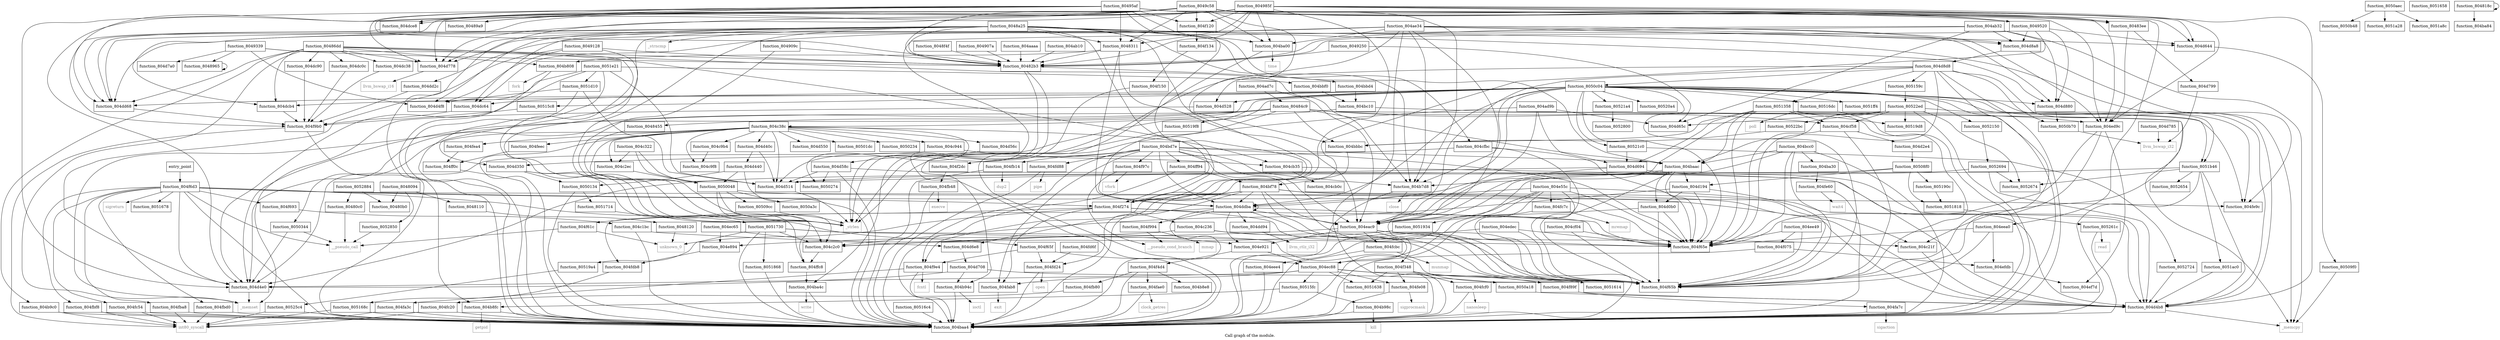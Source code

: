 digraph "Call graph of the module." {
  label="Call graph of the module.";
  node [shape=record];

  Node_function_80484c9 [label="{function_80484c9}"];
  Node_function_804907a [label="{function_804907a}"];
  Node_function_8048455 [label="{function_8048455}"];
  Node_function_8048f4f [label="{function_8048f4f}"];
  Node_function_80489a9 [label="{function_80489a9}"];
  Node_function_80483ee [label="{function_80483ee}"];
  Node_function_80486dd [label="{function_80486dd}"];
  Node_function_80482b3 [label="{function_80482b3}"];
  Node_function_8048311 [label="{function_8048311}"];
  Node_function_804909c [label="{function_804909c}"];
  Node_function_8048965 [label="{function_8048965}"];
  Node_function_8049250 [label="{function_8049250}"];
  Node_function_8049339 [label="{function_8049339}"];
  Node_function_8049520 [label="{function_8049520}"];
  Node_function_80495af [label="{function_80495af}"];
  Node_function_804985f [label="{function_804985f}"];
  Node_function_804ae34 [label="{function_804ae34}"];
  Node_function_8049c58 [label="{function_8049c58}"];
  Node_function_804aaaa [label="{function_804aaaa}"];
  Node_function_804ab10 [label="{function_804ab10}"];
  Node_function_804ab32 [label="{function_804ab32}"];
  Node_function_804ad7c [label="{function_804ad7c}"];
  Node_function_804ad9b [label="{function_804ad9b}"];
  Node_function_804b7d8 [label="{function_804b7d8}"];
  Node_function_804b808 [label="{function_804b808}"];
  Node_function_804b8e8 [label="{function_804b8e8}"];
  Node_llvm_ctlz_i32 [color="gray50", fontcolor="gray50", label="{llvm_ctlz_i32}"];
  Node_llvm_bswap_i32 [color="gray50", fontcolor="gray50", label="{llvm_bswap_i32}"];
  Node__strlen [color="gray50", fontcolor="gray50", label="{_strlen}"];
  Node__memset [color="gray50", fontcolor="gray50", label="{_memset}"];
  Node__memcpy [color="gray50", fontcolor="gray50", label="{_memcpy}"];
  Node__strncmp [color="gray50", fontcolor="gray50", label="{_strncmp}"];
  Node_llvm_bswap_i16 [color="gray50", fontcolor="gray50", label="{llvm_bswap_i16}"];
  Node_unknown_0 [color="gray50", fontcolor="gray50", label="{unknown_0}"];
  Node_close [color="gray50", fontcolor="gray50", label="{close}"];
  Node_fork [color="gray50", fontcolor="gray50", label="{fork}"];
  Node_getpid [color="gray50", fontcolor="gray50", label="{getpid}"];
  Node_ioctl [color="gray50", fontcolor="gray50", label="{ioctl}"];
  Node_kill [color="gray50", fontcolor="gray50", label="{kill}"];
  Node_int80_syscall [color="gray50", fontcolor="gray50", label="{int80_syscall}"];
  Node_time [color="gray50", fontcolor="gray50", label="{time}"];
  Node_write [color="gray50", fontcolor="gray50", label="{write}"];
  Node_sigreturn [color="gray50", fontcolor="gray50", label="{sigreturn}"];
  Node_vfork [color="gray50", fontcolor="gray50", label="{vfork}"];
  Node_mmap [color="gray50", fontcolor="gray50", label="{mmap}"];
  Node_fcntl [color="gray50", fontcolor="gray50", label="{fcntl}"];
  Node_sigaction [color="gray50", fontcolor="gray50", label="{sigaction}"];
  Node_exit [color="gray50", fontcolor="gray50", label="{exit}"];
  Node_clock_getres [color="gray50", fontcolor="gray50", label="{clock_getres}"];
  Node_dup2 [color="gray50", fontcolor="gray50", label="{dup2}"];
  Node_execve [color="gray50", fontcolor="gray50", label="{execve}"];
  Node_mremap [color="gray50", fontcolor="gray50", label="{mremap}"];
  Node_munmap [color="gray50", fontcolor="gray50", label="{munmap}"];
  Node_nanosleep [color="gray50", fontcolor="gray50", label="{nanosleep}"];
  Node_open [color="gray50", fontcolor="gray50", label="{open}"];
  Node_pipe [color="gray50", fontcolor="gray50", label="{pipe}"];
  Node_sigprocmask [color="gray50", fontcolor="gray50", label="{sigprocmask}"];
  Node_wait4 [color="gray50", fontcolor="gray50", label="{wait4}"];
  Node_poll [color="gray50", fontcolor="gray50", label="{poll}"];
  Node_read [color="gray50", fontcolor="gray50", label="{read}"];
  Node_function_8049128 [label="{function_8049128}"];
  Node_function_804e894 [label="{function_804e894}"];
  Node_function_804e921 [label="{function_804e921}"];
  Node_function_804eac9 [label="{function_804eac9}"];
  Node_function_804ec65 [label="{function_804ec65}"];
  Node_function_804ec88 [label="{function_804ec88}"];
  Node_function_804ed9c [label="{function_804ed9c}"];
  Node_function_804edec [label="{function_804edec}"];
  Node_function_804ee49 [label="{function_804ee49}"];
  Node_function_804eea0 [label="{function_804eea0}"];
  Node_function_804eee4 [label="{function_804eee4}"];
  Node_function_804ef7d [label="{function_804ef7d}"];
  Node_function_804efdb [label="{function_804efdb}"];
  Node_function_804f075 [label="{function_804f075}"];
  Node_function_804f120 [label="{function_804f120}"];
  Node_function_804f134 [label="{function_804f134}"];
  Node_function_804f150 [label="{function_804f150}"];
  Node_function_804f274 [label="{function_804f274}"];
  Node_function_804f2dc [label="{function_804f2dc}"];
  Node_function_804f348 [label="{function_804f348}"];
  Node_function_804f4d4 [label="{function_804f4d4}"];
  Node_function_804f61c [label="{function_804f61c}"];
  Node_function_804f65b [label="{function_804f65b}"];
  Node_function_804f65e [label="{function_804f65e}"];
  Node_function_804f6d3 [label="{function_804f6d3}"];
  Node_function_804f89f [label="{function_804f89f}"];
  Node_function_804f97c [label="{function_804f97c}"];
  Node_function_804f994 [label="{function_804f994}"];
  Node_function_804f9b0 [label="{function_804f9b0}"];
  Node_function_804f9e4 [label="{function_804f9e4}"];
  Node_function_804fa3c [label="{function_804fa3c}"];
  Node_function_804fa7c [label="{function_804fa7c}"];
  Node_function_804fab8 [label="{function_804fab8}"];
  Node_function_804fae0 [label="{function_804fae0}"];
  Node_function_804fb14 [label="{function_804fb14}"];
  Node_function_804fb48 [label="{function_804fb48}"];
  Node_function_804fb80 [label="{function_804fb80}"];
  Node_function_804fba8 [label="{function_804fba8}"];
  Node_function_804fbd0 [label="{function_804fbd0}"];
  Node_function_804fbf8 [label="{function_804fbf8}"];
  Node_function_804fc20 [label="{function_804fc20}"];
  Node_function_804fc54 [label="{function_804fc54}"];
  Node_function_804fc7c [label="{function_804fc7c}"];
  Node_function_804fcbc [label="{function_804fcbc}"];
  Node_function_804fcf0 [label="{function_804fcf0}"];
  Node_function_804fd24 [label="{function_804fd24}"];
  Node_function_804fd6f [label="{function_804fd6f}"];
  Node_function_804fd88 [label="{function_804fd88}"];
  Node_function_804fdb8 [label="{function_804fdb8}"];
  Node_function_804fe08 [label="{function_804fe08}"];
  Node_function_804fe60 [label="{function_804fe60}"];
  Node_function_804fe9c [label="{function_804fe9c}"];
  Node_function_804fea4 [label="{function_804fea4}"];
  Node_function_804feec [label="{function_804feec}"];
  Node_function_804ff0c [label="{function_804ff0c}"];
  Node_function_804ff94 [label="{function_804ff94}"];
  Node_function_804ffc8 [label="{function_804ffc8}"];
  Node_function_8050048 [label="{function_8050048}"];
  Node_function_8050134 [label="{function_8050134}"];
  Node_function_80501dc [label="{function_80501dc}"];
  Node_function_8050234 [label="{function_8050234}"];
  Node_function_8050274 [label="{function_8050274}"];
  Node_function_8050344 [label="{function_8050344}"];
  Node_function_80508f0 [label="{function_80508f0}"];
  Node_function_80509cc [label="{function_80509cc}"];
  Node_function_80509f0 [label="{function_80509f0}"];
  Node_function_8050a18 [label="{function_8050a18}"];
  Node_function_8050a3c [label="{function_8050a3c}"];
  Node_function_8050aec [label="{function_8050aec}"];
  Node_function_8050b48 [label="{function_8050b48}"];
  Node_function_8050b70 [label="{function_8050b70}"];
  Node_function_8050c04 [label="{function_8050c04}"];
  Node_function_8051358 [label="{function_8051358}"];
  Node_function_805159c [label="{function_805159c}"];
  Node_function_80515c8 [label="{function_80515c8}"];
  Node_function_80515fc [label="{function_80515fc}"];
  Node_function_8051614 [label="{function_8051614}"];
  Node_function_8051638 [label="{function_8051638}"];
  Node_function_8051658 [label="{function_8051658}"];
  Node_function_8051678 [label="{function_8051678}"];
  Node_function_805168c [label="{function_805168c}"];
  Node_function_80516c4 [label="{function_80516c4}"];
  Node_function_80516dc [label="{function_80516dc}"];
  Node_function_8051714 [label="{function_8051714}"];
  Node_function_8051730 [label="{function_8051730}"];
  Node_function_8051818 [label="{function_8051818}"];
  Node_function_8051868 [label="{function_8051868}"];
  Node_function_805190c [label="{function_805190c}"];
  Node_function_8051934 [label="{function_8051934}"];
  Node_function_80519a4 [label="{function_80519a4}"];
  Node_function_80519d8 [label="{function_80519d8}"];
  Node_function_80519f8 [label="{function_80519f8}"];
  Node_function_8051a28 [label="{function_8051a28}"];
  Node_function_8051a8c [label="{function_8051a8c}"];
  Node_function_8051ac0 [label="{function_8051ac0}"];
  Node_function_8051b46 [label="{function_8051b46}"];
  Node_function_8051d10 [label="{function_8051d10}"];
  Node_function_8051e21 [label="{function_8051e21}"];
  Node_function_8051ff4 [label="{function_8051ff4}"];
  Node_function_80520a4 [label="{function_80520a4}"];
  Node_function_8052150 [label="{function_8052150}"];
  Node_function_80521a4 [label="{function_80521a4}"];
  Node_function_80521c0 [label="{function_80521c0}"];
  Node_function_80522bc [label="{function_80522bc}"];
  Node_function_80522ed [label="{function_80522ed}"];
  Node_function_80525c4 [label="{function_80525c4}"];
  Node_function_805261c [label="{function_805261c}"];
  Node_function_8052654 [label="{function_8052654}"];
  Node_function_8052674 [label="{function_8052674}"];
  Node_function_8052694 [label="{function_8052694}"];
  Node_function_8052724 [label="{function_8052724}"];
  Node_function_8052800 [label="{function_8052800}"];
  Node_function_8052850 [label="{function_8052850}"];
  Node_function_8052884 [label="{function_8052884}"];
  Node_function_804b8fc [label="{function_804b8fc}"];
  Node_function_804b94c [label="{function_804b94c}"];
  Node_function_804b98c [label="{function_804b98c}"];
  Node_function_804b9c0 [label="{function_804b9c0}"];
  Node_function_804ba00 [label="{function_804ba00}"];
  Node_function_804ba30 [label="{function_804ba30}"];
  Node_function_804ba4c [label="{function_804ba4c}"];
  Node_function_804ba84 [label="{function_804ba84}"];
  Node_function_804baa4 [label="{function_804baa4}"];
  Node_function_804baac [label="{function_804baac}"];
  Node_function_804bbbc [label="{function_804bbbc}"];
  Node_function_804bbd4 [label="{function_804bbd4}"];
  Node_function_804bbf0 [label="{function_804bbf0}"];
  Node_function_804bc10 [label="{function_804bc10}"];
  Node_function_804bcc0 [label="{function_804bcc0}"];
  Node_function_804bd7e [label="{function_804bd7e}"];
  Node_function_804bf78 [label="{function_804bf78}"];
  Node_function_804c1bc [label="{function_804c1bc}"];
  Node_function_804c21f [label="{function_804c21f}"];
  Node_function_804c236 [label="{function_804c236}"];
  Node_function_804c2c0 [label="{function_804c2c0}"];
  Node_function_804c2ec [label="{function_804c2ec}"];
  Node_function_804c322 [label="{function_804c322}"];
  Node_function_804c38c [label="{function_804c38c}"];
  Node_function_804c944 [label="{function_804c944}"];
  Node_function_804c9b4 [label="{function_804c9b4}"];
  Node_function_804c9f8 [label="{function_804c9f8}"];
  Node_function_804cb0c [label="{function_804cb0c}"];
  Node_function_804f65f [label="{function_804f65f}"];
  Node_function_804f693 [label="{function_804f693}"];
  Node_function_804cb35 [label="{function_804cb35}"];
  Node_function_804cf04 [label="{function_804cf04}"];
  Node_function_804cf58 [label="{function_804cf58}"];
  Node_function_804cfbc [label="{function_804cfbc}"];
  Node_function_804d0b0 [label="{function_804d0b0}"];
  Node_function_804d194 [label="{function_804d194}"];
  Node_function_804d2e4 [label="{function_804d2e4}"];
  Node_function_804d350 [label="{function_804d350}"];
  Node_function_804d40c [label="{function_804d40c}"];
  Node_function_804d440 [label="{function_804d440}"];
  Node_function_804d4b8 [label="{function_804d4b8}"];
  Node_function_804d4e0 [label="{function_804d4e0}"];
  Node_function_804d4f8 [label="{function_804d4f8}"];
  Node_function_804d514 [label="{function_804d514}"];
  Node_function_804d528 [label="{function_804d528}"];
  Node_function_804d550 [label="{function_804d550}"];
  Node_function_804d56c [label="{function_804d56c}"];
  Node_function_804d58c [label="{function_804d58c}"];
  Node_function_804d644 [label="{function_804d644}"];
  Node_function_804d65c [label="{function_804d65c}"];
  Node_function_804d694 [label="{function_804d694}"];
  Node_function_804d6e8 [label="{function_804d6e8}"];
  Node_function_804d708 [label="{function_804d708}"];
  Node_function_804d778 [label="{function_804d778}"];
  Node_function_804d785 [label="{function_804d785}"];
  Node_function_804d799 [label="{function_804d799}"];
  Node_function_804d7a0 [label="{function_804d7a0}"];
  Node_function_804d880 [label="{function_804d880}"];
  Node_function_804d8a8 [label="{function_804d8a8}"];
  Node_function_804d8d8 [label="{function_804d8d8}"];
  Node_function_804dc0c [label="{function_804dc0c}"];
  Node_function_804dc38 [label="{function_804dc38}"];
  Node_function_804dc64 [label="{function_804dc64}"];
  Node_function_804dc90 [label="{function_804dc90}"];
  Node_function_804dcb4 [label="{function_804dcb4}"];
  Node_function_804dce8 [label="{function_804dce8}"];
  Node_function_804dd2c [label="{function_804dd2c}"];
  Node_function_804dd68 [label="{function_804dd68}"];
  Node_function_804dd94 [label="{function_804dd94}"];
  Node_function_804ddba [label="{function_804ddba}"];
  Node_function_804e55c [label="{function_804e55c}"];
  Node_function_8048a25 [label="{function_8048a25}"];
  Node___pseudo_call [color="gray50", fontcolor="gray50", label="{__pseudo_call}"];
  Node___pseudo_cond_branch [color="gray50", fontcolor="gray50", label="{__pseudo_cond_branch}"];
  Node_function_8048094 [label="{function_8048094}"];
  Node_function_80480b0 [label="{function_80480b0}"];
  Node_function_80480c0 [label="{function_80480c0}"];
  Node_function_8048110 [label="{function_8048110}"];
  Node_function_8048120 [label="{function_8048120}"];
  Node_entry_point [label="{entry_point}"];
  Node_function_804818c [label="{function_804818c}"];
  Node_function_80484c9 -> Node_function_8048455;
  Node_function_80484c9 -> Node__memset;
  Node_function_80484c9 -> Node__memcpy;
  Node_function_80484c9 -> Node_function_804ed9c;
  Node_function_80484c9 -> Node_function_804baac;
  Node_function_80484c9 -> Node_function_804bbbc;
  Node_function_80484c9 -> Node_function_804cf58;
  Node_function_80484c9 -> Node_function_804d4e0;
  Node_function_80484c9 -> Node_function_804ddba;
  Node_function_804907a -> Node_function_80482b3;
  Node_function_8048455 -> Node__strlen;
  Node_function_8048f4f -> Node_function_80482b3;
  Node_function_80483ee -> Node_function_804ed9c;
  Node_function_80483ee -> Node_function_804d799;
  Node_function_80486dd -> Node_function_80482b3;
  Node_function_80486dd -> Node_function_804b7d8;
  Node_function_80486dd -> Node_function_804b808;
  Node_function_80486dd -> Node__memset;
  Node_function_80486dd -> Node_function_804f274;
  Node_function_80486dd -> Node_function_804b9c0;
  Node_function_80486dd -> Node_function_804d778;
  Node_function_80486dd -> Node_function_804dc0c;
  Node_function_80486dd -> Node_function_804dc38;
  Node_function_80486dd -> Node_function_804dc90;
  Node_function_80486dd -> Node_function_804dcb4;
  Node_function_80486dd -> Node_function_804dd68;
  Node_function_80482b3 -> Node__strlen;
  Node_function_80482b3 -> Node_function_804ba4c;
  Node_function_80482b3 -> Node_function_804bbd4;
  Node_function_8048311 -> Node_function_80482b3;
  Node_function_8048311 -> Node_function_804b808;
  Node_function_8048311 -> Node_function_804eac9;
  Node_function_8048311 -> Node_function_804ddba;
  Node_function_804909c -> Node_function_80482b3;
  Node_function_804909c -> Node__strlen;
  Node_function_8048965 -> Node_function_8048965;
  Node_function_8049250 -> Node_function_80482b3;
  Node_function_8049250 -> Node_function_804d65c;
  Node_function_8049339 -> Node_function_80482b3;
  Node_function_8049339 -> Node_function_8048965;
  Node_function_8049339 -> Node__strlen;
  Node_function_8049339 -> Node_function_804d4f8;
  Node_function_8049339 -> Node_function_804d7a0;
  Node_function_8049520 -> Node_function_80482b3;
  Node_function_8049520 -> Node_function_804f274;
  Node_function_8049520 -> Node_function_804d644;
  Node_function_8049520 -> Node_function_804d880;
  Node_function_8049520 -> Node_function_804d8a8;
  Node_function_80495af -> Node_function_80489a9;
  Node_function_80495af -> Node_function_80483ee;
  Node_function_80495af -> Node_function_80482b3;
  Node_function_80495af -> Node_function_8048311;
  Node_function_80495af -> Node_function_8049520;
  Node_function_80495af -> Node_function_804ed9c;
  Node_function_80495af -> Node_function_804f120;
  Node_function_80495af -> Node_function_804f274;
  Node_function_80495af -> Node_function_804ba00;
  Node_function_80495af -> Node_function_804d4e0;
  Node_function_80495af -> Node_function_804d778;
  Node_function_80495af -> Node_function_804dce8;
  Node_function_80495af -> Node_function_804dd68;
  Node_function_804985f -> Node_function_80489a9;
  Node_function_804985f -> Node_function_80483ee;
  Node_function_804985f -> Node_function_80482b3;
  Node_function_804985f -> Node_function_8048311;
  Node_function_804985f -> Node_function_8049520;
  Node_function_804985f -> Node_function_804ed9c;
  Node_function_804985f -> Node_function_804f120;
  Node_function_804985f -> Node_function_804f274;
  Node_function_804985f -> Node_function_804ba00;
  Node_function_804985f -> Node_function_804d4b8;
  Node_function_804985f -> Node_function_804d644;
  Node_function_804985f -> Node_function_804d778;
  Node_function_804985f -> Node_function_804dce8;
  Node_function_804985f -> Node_function_804dd68;
  Node_function_804ae34 -> Node_function_804b7d8;
  Node_function_804ae34 -> Node_function_804ed9c;
  Node_function_804ae34 -> Node_function_804f348;
  Node_function_804ae34 -> Node_function_804b94c;
  Node_function_804ae34 -> Node_function_804ba00;
  Node_function_804ae34 -> Node_function_804baa4;
  Node_function_804ae34 -> Node_function_804d644;
  Node_function_804ae34 -> Node_function_804d778;
  Node_function_804ae34 -> Node_function_804d880;
  Node_function_804ae34 -> Node_function_804d8a8;
  Node_function_804ae34 -> Node_function_804dc64;
  Node_function_804ae34 -> Node_function_804dd2c;
  Node_function_804ae34 -> Node_function_804dd68;
  Node_function_8049c58 -> Node_function_80489a9;
  Node_function_8049c58 -> Node_function_80483ee;
  Node_function_8049c58 -> Node_function_80482b3;
  Node_function_8049c58 -> Node_function_8048311;
  Node_function_8049c58 -> Node_function_8049520;
  Node_function_8049c58 -> Node_function_804b7d8;
  Node_function_8049c58 -> Node_function_804ed9c;
  Node_function_8049c58 -> Node_function_804eea0;
  Node_function_8049c58 -> Node_function_804f120;
  Node_function_8049c58 -> Node_function_804f274;
  Node_function_8049c58 -> Node_function_804b8fc;
  Node_function_8049c58 -> Node_function_804ba00;
  Node_function_8049c58 -> Node_function_804d4e0;
  Node_function_8049c58 -> Node_function_804d644;
  Node_function_8049c58 -> Node_function_804d778;
  Node_function_8049c58 -> Node_function_804dce8;
  Node_function_8049c58 -> Node_function_804dd68;
  Node_function_804aaaa -> Node_function_80482b3;
  Node_function_804ab10 -> Node_function_80482b3;
  Node_function_804ab32 -> Node_function_80482b3;
  Node_function_804ab32 -> Node__strlen;
  Node_function_804ab32 -> Node__memcpy;
  Node_function_804ab32 -> Node_function_804d65c;
  Node_function_804ab32 -> Node_function_804d880;
  Node_function_804ab32 -> Node_function_804d8a8;
  Node_function_804ad7c -> Node_function_80484c9;
  Node_function_804ad7c -> Node_function_804eac9;
  Node_function_804ad9b -> Node__strlen;
  Node_function_804ad9b -> Node_function_804eac9;
  Node_function_804ad9b -> Node_function_804d65c;
  Node_function_804ad9b -> Node_function_804d694;
  Node_function_804b7d8 -> Node_close;
  Node_function_804b7d8 -> Node_function_804baa4;
  Node_function_804b808 -> Node_fork;
  Node_function_804b808 -> Node_function_804baa4;
  Node_function_8049128 -> Node_function_80482b3;
  Node_function_8049128 -> Node__strlen;
  Node_function_8049128 -> Node_function_804d4e0;
  Node_function_8049128 -> Node_function_804d4f8;
  Node_function_804e894 -> Node_function_804fdb8;
  Node_function_804e921 -> Node_function_804ec88;
  Node_function_804e921 -> Node_function_804f4d4;
  Node_function_804eac9 -> Node_function_804e894;
  Node_function_804eac9 -> Node_function_804e921;
  Node_function_804eac9 -> Node_function_804ec88;
  Node_function_804eac9 -> Node_function_804f65b;
  Node_function_804eac9 -> Node_function_804f65e;
  Node_function_804eac9 -> Node_function_804fcbc;
  Node_function_804ec65 -> Node_function_804e894;
  Node_function_804ec65 -> Node_function_804e921;
  Node_function_804ec88 -> Node_function_804f65b;
  Node_function_804ec88 -> Node_function_804f89f;
  Node_function_804ec88 -> Node_function_804fab8;
  Node_function_804ec88 -> Node_function_804fe08;
  Node_function_804ec88 -> Node_function_80515fc;
  Node_function_804ec88 -> Node_function_8051638;
  Node_function_804ec88 -> Node_function_804d4e0;
  Node_function_804ed9c -> Node_function_804ef7d;
  Node_function_804ed9c -> Node_function_804f65b;
  Node_function_804ed9c -> Node_function_804f65e;
  Node_function_804edec -> Node_function_804eee4;
  Node_function_804edec -> Node_function_804f65b;
  Node_function_804edec -> Node_function_804f65e;
  Node_function_804ee49 -> Node_function_804f075;
  Node_function_804ee49 -> Node_function_804f65b;
  Node_function_804ee49 -> Node_function_804f65e;
  Node_function_804eea0 -> Node_function_804efdb;
  Node_function_804eea0 -> Node_function_804f65b;
  Node_function_804eea0 -> Node_function_804f65e;
  Node_function_804eee4 -> Node_function_804baa4;
  Node_function_804efdb -> Node_function_804ef7d;
  Node_function_804f075 -> Node_function_804efdb;
  Node_function_804f075 -> Node_function_804baa4;
  Node_function_804f120 -> Node_function_804f134;
  Node_function_804f134 -> Node_function_804f150;
  Node_function_804f150 -> Node_function_804baa4;
  Node_function_804f274 -> Node_unknown_0;
  Node_function_804f274 -> Node_function_804f61c;
  Node_function_804f274 -> Node_function_804f65b;
  Node_function_804f274 -> Node_function_804f65e;
  Node_function_804f274 -> Node_function_804fab8;
  Node_function_804f274 -> Node_function_804c236;
  Node_function_804f2dc -> Node_function_804fb48;
  Node_function_804f348 -> Node_function_804f89f;
  Node_function_804f348 -> Node_function_804fcf0;
  Node_function_804f348 -> Node_function_804fe08;
  Node_function_804f348 -> Node_function_8051614;
  Node_function_804f348 -> Node_function_8051638;
  Node_function_804f348 -> Node_function_804baa4;
  Node_function_804f4d4 -> Node_function_804b8e8;
  Node_function_804f4d4 -> Node_function_804fae0;
  Node_function_804f4d4 -> Node_function_804fb80;
  Node_function_804f4d4 -> Node_function_804baa4;
  Node_function_804f61c -> Node_unknown_0;
  Node_function_804f61c -> Node___pseudo_call;
  Node_function_804f6d3 -> Node_sigreturn;
  Node_function_804f6d3 -> Node_function_804f274;
  Node_function_804f6d3 -> Node_function_804fba8;
  Node_function_804f6d3 -> Node_function_804fbd0;
  Node_function_804f6d3 -> Node_function_804fbf8;
  Node_function_804f6d3 -> Node_function_804fc54;
  Node_function_804f6d3 -> Node_function_804fe9c;
  Node_function_804f6d3 -> Node_function_8051678;
  Node_function_804f6d3 -> Node_function_804baa4;
  Node_function_804f6d3 -> Node_function_804f65f;
  Node_function_804f6d3 -> Node_function_804f693;
  Node_function_804f6d3 -> Node_function_804d4b8;
  Node_function_804f6d3 -> Node_function_804d4e0;
  Node_function_804f6d3 -> Node___pseudo_call;
  Node_function_804f89f -> Node_function_804fa7c;
  Node_function_804f89f -> Node_function_804d4b8;
  Node_function_804f97c -> Node_vfork;
  Node_function_804f97c -> Node___pseudo_cond_branch;
  Node_function_804f994 -> Node_mmap;
  Node_function_804f994 -> Node___pseudo_cond_branch;
  Node_function_804f9b0 -> Node_int80_syscall;
  Node_function_804f9b0 -> Node_function_804baa4;
  Node_function_804f9e4 -> Node_fcntl;
  Node_function_804f9e4 -> Node_function_804fa3c;
  Node_function_804f9e4 -> Node_function_804baa4;
  Node_function_804fa3c -> Node_int80_syscall;
  Node_function_804fa3c -> Node_function_804baa4;
  Node_function_804fa7c -> Node_sigaction;
  Node_function_804fa7c -> Node_function_804baa4;
  Node_function_804fab8 -> Node_exit;
  Node_function_804fae0 -> Node_clock_getres;
  Node_function_804fae0 -> Node_function_804baa4;
  Node_function_804fb14 -> Node_dup2;
  Node_function_804fb14 -> Node_function_804baa4;
  Node_function_804fb48 -> Node_execve;
  Node_function_804fb48 -> Node_function_804baa4;
  Node_function_804fb80 -> Node_function_804fc20;
  Node_function_804fba8 -> Node_int80_syscall;
  Node_function_804fba8 -> Node_function_804baa4;
  Node_function_804fbd0 -> Node_int80_syscall;
  Node_function_804fbd0 -> Node_function_804baa4;
  Node_function_804fbf8 -> Node_int80_syscall;
  Node_function_804fbf8 -> Node_function_804baa4;
  Node_function_804fc20 -> Node_int80_syscall;
  Node_function_804fc20 -> Node_function_804baa4;
  Node_function_804fc54 -> Node_int80_syscall;
  Node_function_804fc54 -> Node_function_804baa4;
  Node_function_804fc7c -> Node_mremap;
  Node_function_804fc7c -> Node_function_804baa4;
  Node_function_804fcbc -> Node_munmap;
  Node_function_804fcbc -> Node_function_804baa4;
  Node_function_804fcf0 -> Node_nanosleep;
  Node_function_804fcf0 -> Node_function_804baa4;
  Node_function_804fd24 -> Node_open;
  Node_function_804fd24 -> Node_function_804baa4;
  Node_function_804fd6f -> Node_function_804fd24;
  Node_function_804fd88 -> Node_pipe;
  Node_function_804fd88 -> Node_function_804baa4;
  Node_function_804fdb8 -> Node_function_805168c;
  Node_function_804fe08 -> Node_sigprocmask;
  Node_function_804fe08 -> Node_function_804baa4;
  Node_function_804fe60 -> Node_wait4;
  Node_function_804fe60 -> Node_function_804baa4;
  Node_function_804fea4 -> Node_function_804ff0c;
  Node_function_804feec -> Node_function_804ff0c;
  Node_function_804ff0c -> Node_function_804baa4;
  Node_function_804ff94 -> Node_function_804f9e4;
  Node_function_804ff94 -> Node_function_804bf78;
  Node_function_804ffc8 -> Node_function_804ba4c;
  Node_function_8050048 -> Node_function_804ffc8;
  Node_function_8050048 -> Node_function_80509cc;
  Node_function_8050048 -> Node_function_8050a3c;
  Node_function_8050048 -> Node_function_804c2c0;
  Node_function_8050048 -> Node_function_804d4b8;
  Node_function_8050134 -> Node_function_8051714;
  Node_function_8050134 -> Node_function_804baa4;
  Node_function_8050344 -> Node_function_804d4e0;
  Node_function_8050344 -> Node___pseudo_call;
  Node_function_80508f0 -> Node_function_8051818;
  Node_function_80508f0 -> Node_function_805190c;
  Node_function_80508f0 -> Node_function_8051934;
  Node_function_80508f0 -> Node_function_804d194;
  Node_function_80509cc -> Node__strlen;
  Node_function_80509f0 -> Node__memcpy;
  Node_function_8050a18 -> Node_function_804d4b8;
  Node_function_8050aec -> Node_function_8050b48;
  Node_function_8050aec -> Node_function_8051a28;
  Node_function_8050aec -> Node_function_8051a8c;
  Node_function_8050b70 -> Node_llvm_bswap_i32;
  Node_function_8050c04 -> Node_function_804b7d8;
  Node_function_8050c04 -> Node_function_804eac9;
  Node_function_8050c04 -> Node_function_804f65b;
  Node_function_8050c04 -> Node_function_804f65e;
  Node_function_8050c04 -> Node_function_804fe9c;
  Node_function_8050c04 -> Node_function_80515c8;
  Node_function_8050c04 -> Node_function_80516dc;
  Node_function_8050c04 -> Node_function_80519f8;
  Node_function_8050c04 -> Node_function_8051b46;
  Node_function_8050c04 -> Node_function_8051ff4;
  Node_function_8050c04 -> Node_function_80520a4;
  Node_function_8050c04 -> Node_function_8052150;
  Node_function_8050c04 -> Node_function_80521a4;
  Node_function_8050c04 -> Node_function_80521c0;
  Node_function_8050c04 -> Node_function_804baa4;
  Node_function_8050c04 -> Node_function_804d4b8;
  Node_function_8050c04 -> Node_function_804d4e0;
  Node_function_8050c04 -> Node_function_804d514;
  Node_function_8050c04 -> Node_function_804d528;
  Node_function_8050c04 -> Node_function_804d880;
  Node_function_8050c04 -> Node_function_804dc64;
  Node_function_8050c04 -> Node_function_804dcb4;
  Node_function_8050c04 -> Node_function_804dd68;
  Node_function_8050c04 -> Node_function_804ddba;
  Node_function_8051358 -> Node_function_804eac9;
  Node_function_8051358 -> Node_function_804f65b;
  Node_function_8051358 -> Node_function_804f65e;
  Node_function_8051358 -> Node_function_804fe9c;
  Node_function_8051358 -> Node_function_80519d8;
  Node_function_8051358 -> Node_function_804baac;
  Node_function_8051358 -> Node_function_804bbbc;
  Node_function_8051358 -> Node_function_804cf58;
  Node_function_8051358 -> Node_function_804d694;
  Node_function_805159c -> Node_function_80522ed;
  Node_function_80515c8 -> Node_function_804f9b0;
  Node_function_80515fc -> Node_function_804b8fc;
  Node_function_80515fc -> Node_function_804b98c;
  Node_function_805168c -> Node_int80_syscall;
  Node_function_805168c -> Node_function_804baa4;
  Node_function_80516c4 -> Node_function_804baa4;
  Node_function_80516dc -> Node_poll;
  Node_function_80516dc -> Node_function_804baa4;
  Node_function_8051714 -> Node_function_8051730;
  Node_function_8051730 -> Node_function_804f65b;
  Node_function_8051730 -> Node_function_804f65e;
  Node_function_8051730 -> Node_function_8051868;
  Node_function_8051730 -> Node_function_80519a4;
  Node_function_8051730 -> Node_function_804baa4;
  Node_function_8051730 -> Node_function_804c2c0;
  Node_function_8051818 -> Node_function_805261c;
  Node_function_8051868 -> Node_function_804baa4;
  Node_function_805190c -> Node_function_8051818;
  Node_function_8051934 -> Node_function_804baa4;
  Node_function_8051934 -> Node_function_804c2c0;
  Node_function_80519a4 -> Node_function_80525c4;
  Node_function_80519f8 -> Node__strlen;
  Node_function_8051ac0 -> Node_function_804d4b8;
  Node_function_8051b46 -> Node_function_8051ac0;
  Node_function_8051b46 -> Node_function_8052654;
  Node_function_8051b46 -> Node_function_8052674;
  Node_function_8051b46 -> Node_function_804baa4;
  Node_function_8051b46 -> Node_function_804d4b8;
  Node_function_8051b46 -> Node_function_804d4e0;
  Node_function_8051d10 -> Node_function_804baa4;
  Node_function_8051d10 -> Node_function_804d4f8;
  Node_function_8051d10 -> Node_function_804d514;
  Node_function_8051e21 -> Node_function_8051d10;
  Node_function_8051e21 -> Node_function_804baa4;
  Node_function_8051e21 -> Node_function_804bbf0;
  Node_function_8051e21 -> Node_function_804d4e0;
  Node_function_8051e21 -> Node_function_804d4f8;
  Node_function_8051e21 -> Node_function_804d514;
  Node_function_8052150 -> Node_function_8052694;
  Node_function_80521a4 -> Node_function_8052800;
  Node_function_80521c0 -> Node_function_8052724;
  Node_function_80521c0 -> Node_function_804d694;
  Node_function_80522bc -> Node_function_804bbbc;
  Node_function_80522ed -> Node_function_80519d8;
  Node_function_80522ed -> Node_function_8051b46;
  Node_function_80522ed -> Node_function_80522bc;
  Node_function_80522ed -> Node_function_8052674;
  Node_function_80522ed -> Node_function_804baa4;
  Node_function_80522ed -> Node_function_804baac;
  Node_function_80522ed -> Node_function_804cf58;
  Node_function_80522ed -> Node_function_804d65c;
  Node_function_80525c4 -> Node_int80_syscall;
  Node_function_80525c4 -> Node_function_804baa4;
  Node_function_805261c -> Node_read;
  Node_function_805261c -> Node_function_804baa4;
  Node_function_8052694 -> Node_function_8052674;
  Node_function_8052694 -> Node_function_804d4b8;
  Node_function_8052694 -> Node_function_804d514;
  Node_function_8052724 -> Node_function_804d4b8;
  Node_function_8052850 -> Node___pseudo_call;
  Node_function_8052884 -> Node_function_80480b0;
  Node_function_8052884 -> Node_function_80480c0;
  Node_function_804b8fc -> Node_getpid;
  Node_function_804b8fc -> Node_function_804baa4;
  Node_function_804b94c -> Node_ioctl;
  Node_function_804b94c -> Node_function_804baa4;
  Node_function_804b98c -> Node_kill;
  Node_function_804b98c -> Node_function_804baa4;
  Node_function_804b9c0 -> Node_int80_syscall;
  Node_function_804b9c0 -> Node_function_804baa4;
  Node_function_804ba00 -> Node_time;
  Node_function_804ba00 -> Node_function_804baa4;
  Node_function_804ba30 -> Node_function_804fe60;
  Node_function_804ba4c -> Node_write;
  Node_function_804ba4c -> Node_function_804baa4;
  Node_function_804baac -> Node_function_804b7d8;
  Node_function_804baac -> Node_function_804eac9;
  Node_function_804baac -> Node_function_804f65b;
  Node_function_804baac -> Node_function_804f65e;
  Node_function_804baac -> Node_function_804d0b0;
  Node_function_804baac -> Node_function_804d194;
  Node_function_804bbbc -> Node_function_804bf78;
  Node_function_804bbd4 -> Node_function_804bc10;
  Node_function_804bbf0 -> Node_function_804bc10;
  Node_function_804bc10 -> Node_function_804c21f;
  Node_function_804bc10 -> Node_function_804c38c;
  Node_function_804bcc0 -> Node_function_804eac9;
  Node_function_804bcc0 -> Node_function_804f65b;
  Node_function_804bcc0 -> Node_function_804f65e;
  Node_function_804bcc0 -> Node_function_804ba30;
  Node_function_804bcc0 -> Node_function_804baa4;
  Node_function_804bcc0 -> Node_function_804baac;
  Node_function_804bd7e -> Node_function_804b7d8;
  Node_function_804bd7e -> Node_function_804eac9;
  Node_function_804bd7e -> Node_function_804f2dc;
  Node_function_804bd7e -> Node_function_804f65b;
  Node_function_804bd7e -> Node_function_804f65e;
  Node_function_804bd7e -> Node_function_804f97c;
  Node_function_804bd7e -> Node_function_804fab8;
  Node_function_804bd7e -> Node_function_804fb14;
  Node_function_804bd7e -> Node_function_804fd88;
  Node_function_804bd7e -> Node_function_804ff94;
  Node_function_804bd7e -> Node_function_804baa4;
  Node_function_804bd7e -> Node_function_804baac;
  Node_function_804bd7e -> Node_function_804ddba;
  Node_function_804bf78 -> Node_function_804eac9;
  Node_function_804bf78 -> Node_function_804f65b;
  Node_function_804bf78 -> Node_function_804f65e;
  Node_function_804bf78 -> Node_function_804f9e4;
  Node_function_804bf78 -> Node_function_804fd24;
  Node_function_804bf78 -> Node_function_804baa4;
  Node_function_804bf78 -> Node_function_804c21f;
  Node_function_804bf78 -> Node_function_804d6e8;
  Node_function_804bf78 -> Node_function_804ddba;
  Node_function_804c1bc -> Node_function_804baa4;
  Node_function_804c1bc -> Node_function_804d6e8;
  Node_function_804c21f -> Node_function_804d4b8;
  Node_function_804c236 -> Node_function_804f65b;
  Node_function_804c236 -> Node_function_804c21f;
  Node_function_804c236 -> Node_function_804c2c0;
  Node_function_804c2c0 -> Node_function_804ffc8;
  Node_function_804c2ec -> Node_function_8050048;
  Node_function_804c322 -> Node_function_8050048;
  Node_function_804c322 -> Node_function_804c2ec;
  Node_function_804c322 -> Node_function_804d514;
  Node_function_804c38c -> Node_function_804fea4;
  Node_function_804c38c -> Node_function_804feec;
  Node_function_804c38c -> Node_function_8050048;
  Node_function_804c38c -> Node_function_80501dc;
  Node_function_804c38c -> Node_function_8050234;
  Node_function_804c38c -> Node_function_8050274;
  Node_function_804c38c -> Node_function_8050344;
  Node_function_804c38c -> Node_function_804baa4;
  Node_function_804c38c -> Node_function_804c2ec;
  Node_function_804c38c -> Node_function_804c944;
  Node_function_804c38c -> Node_function_804c9b4;
  Node_function_804c38c -> Node_function_804c9f8;
  Node_function_804c38c -> Node_function_804cb35;
  Node_function_804c38c -> Node_function_804d40c;
  Node_function_804c38c -> Node_function_804d514;
  Node_function_804c38c -> Node_function_804d550;
  Node_function_804c38c -> Node_function_804d56c;
  Node_function_804c944 -> Node_function_804cb35;
  Node_function_804c944 -> Node_function_804d4e0;
  Node_function_804c9b4 -> Node_function_804c9f8;
  Node_function_804f65f -> Node_function_804ec88;
  Node_function_804f65f -> Node_function_804f9e4;
  Node_function_804f65f -> Node_function_804fd24;
  Node_function_804f693 -> Node_function_804c1bc;
  Node_function_804cb35 -> Node_function_804cb0c;
  Node_function_804cb35 -> Node_function_804d4b8;
  Node_function_804cf04 -> Node_function_804f65b;
  Node_function_804cf04 -> Node_function_804f65e;
  Node_function_804cf58 -> Node_function_804f65b;
  Node_function_804cf58 -> Node_function_804f65e;
  Node_function_804cf58 -> Node_function_804d2e4;
  Node_function_804cfbc -> Node_function_804f65b;
  Node_function_804cfbc -> Node_function_804f65e;
  Node_function_804cfbc -> Node_function_804d350;
  Node_function_804d0b0 -> Node_function_804eac9;
  Node_function_804d0b0 -> Node_function_804f65b;
  Node_function_804d0b0 -> Node_function_804f65e;
  Node_function_804d194 -> Node_function_804f65b;
  Node_function_804d194 -> Node_function_804f65e;
  Node_function_804d194 -> Node_function_804c2c0;
  Node_function_804d194 -> Node_function_804d0b0;
  Node_function_804d2e4 -> Node_function_80508f0;
  Node_function_804d350 -> Node_function_804ffc8;
  Node_function_804d350 -> Node_function_8050134;
  Node_function_804d350 -> Node_function_804c2c0;
  Node_function_804d40c -> Node_function_804d440;
  Node_function_804d40c -> Node_function_804d514;
  Node_function_804d440 -> Node_function_8050048;
  Node_function_804d440 -> Node_function_8050134;
  Node_function_804d440 -> Node_function_804baa4;
  Node_function_804d4b8 -> Node__memcpy;
  Node_function_804d4e0 -> Node__memset;
  Node_function_804d514 -> Node__strlen;
  Node_function_804d528 -> Node__memset;
  Node_function_804d56c -> Node_function_804d58c;
  Node_function_804d58c -> Node_function_8050274;
  Node_function_804d58c -> Node_function_804baa4;
  Node_function_804d58c -> Node_function_804d4b8;
  Node_function_804d58c -> Node_function_804d514;
  Node_function_804d644 -> Node_function_80509f0;
  Node_function_804d694 -> Node_function_804d4b8;
  Node_function_804d694 -> Node_function_804d514;
  Node_function_804d694 -> Node_function_804ddba;
  Node_function_804d6e8 -> Node_function_804d708;
  Node_function_804d708 -> Node_function_8050a18;
  Node_function_804d708 -> Node_function_804b94c;
  Node_function_804d708 -> Node_function_804d4e0;
  Node_function_804d778 -> Node_llvm_bswap_i16;
  Node_function_804d785 -> Node_llvm_bswap_i32;
  Node_function_804d799 -> Node_llvm_bswap_i32;
  Node_function_804d880 -> Node_function_8050b70;
  Node_function_804d8a8 -> Node_function_804fe9c;
  Node_function_804d8a8 -> Node_function_804d8d8;
  Node_function_804d8d8 -> Node_function_804eac9;
  Node_function_804d8d8 -> Node_function_804f65b;
  Node_function_804d8d8 -> Node_function_804f65e;
  Node_function_804d8d8 -> Node_function_8050b70;
  Node_function_804d8d8 -> Node_function_8050c04;
  Node_function_804d8d8 -> Node_function_8051358;
  Node_function_804d8d8 -> Node_function_805159c;
  Node_function_804d8d8 -> Node_function_804baa4;
  Node_function_804d8d8 -> Node_function_804d4b8;
  Node_function_804d8d8 -> Node_function_804d528;
  Node_function_804dc0c -> Node_function_804f9b0;
  Node_function_804dc38 -> Node_function_804f9b0;
  Node_function_804dc64 -> Node_function_804f9b0;
  Node_function_804dc90 -> Node_function_804f9b0;
  Node_function_804dcb4 -> Node_function_804f9b0;
  Node_function_804dce8 -> Node_function_804f9b0;
  Node_function_804dd2c -> Node_function_804f9b0;
  Node_function_804dd68 -> Node_function_804f9b0;
  Node_function_804dd94 -> Node_llvm_ctlz_i32;
  Node_function_804ddba -> Node_function_804e921;
  Node_function_804ddba -> Node_function_804eac9;
  Node_function_804ddba -> Node_function_804f65b;
  Node_function_804ddba -> Node_function_804f65e;
  Node_function_804ddba -> Node_function_804f994;
  Node_function_804ddba -> Node_function_804fdb8;
  Node_function_804ddba -> Node_function_804baa4;
  Node_function_804ddba -> Node_function_804dd94;
  Node_function_804ddba -> Node_function_804ddba;
  Node_function_804e55c -> Node_function_804eac9;
  Node_function_804e55c -> Node_function_804ec88;
  Node_function_804e55c -> Node_function_804f65b;
  Node_function_804e55c -> Node_function_804f65e;
  Node_function_804e55c -> Node_function_804fc7c;
  Node_function_804e55c -> Node_function_804baa4;
  Node_function_804e55c -> Node_function_804d4b8;
  Node_function_804e55c -> Node_function_804ddba;
  Node_function_8048a25 -> Node_function_80482b3;
  Node_function_8048a25 -> Node_function_8048311;
  Node_function_8048a25 -> Node_function_804b7d8;
  Node_function_8048a25 -> Node__strlen;
  Node_function_8048a25 -> Node__memcpy;
  Node_function_8048a25 -> Node__strncmp;
  Node_function_8048a25 -> Node_function_804f274;
  Node_function_8048a25 -> Node_function_804baac;
  Node_function_8048a25 -> Node_function_804bbbc;
  Node_function_8048a25 -> Node_function_804cfbc;
  Node_function_8048a25 -> Node_function_804d350;
  Node_function_8048a25 -> Node_function_804d4f8;
  Node_function_8048a25 -> Node_function_804d778;
  Node_function_8048a25 -> Node_function_804d880;
  Node_function_8048a25 -> Node_function_804d8a8;
  Node_function_8048a25 -> Node_function_804dc64;
  Node_function_8048a25 -> Node_function_804dcb4;
  Node_function_8048a25 -> Node_function_804dd68;
  Node_function_8048094 -> Node_function_8052850;
  Node_function_8048094 -> Node_function_80480b0;
  Node_function_8048094 -> Node_function_8048110;
  Node_function_80480c0 -> Node___pseudo_call;
  Node_function_8048110 -> Node_function_8048120;
  Node_function_8048120 -> Node_unknown_0;
  Node_entry_point -> Node_function_804f6d3;
  Node_function_804818c -> Node_function_804ba84;
  Node_function_804818c -> Node_function_804818c;
}
